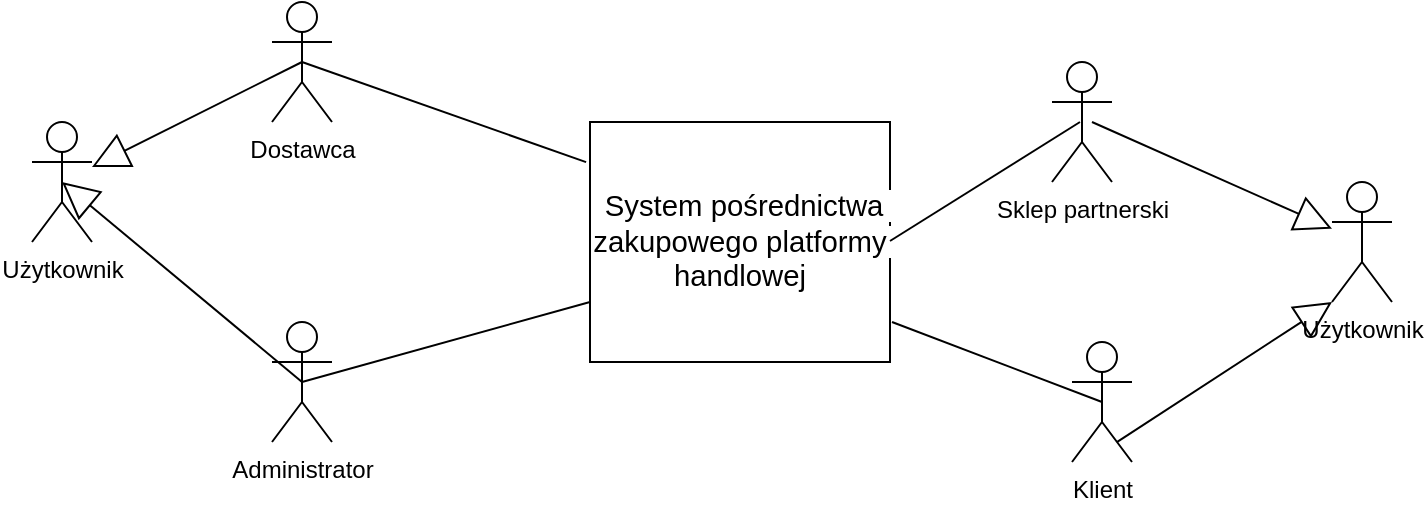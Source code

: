 <mxfile version="24.0.7" type="github">
  <diagram name="Strona-1" id="a5kQo_wBj7EuYgMKon16">
    <mxGraphModel dx="1117" dy="540" grid="1" gridSize="10" guides="1" tooltips="1" connect="1" arrows="1" fold="1" page="1" pageScale="1" pageWidth="827" pageHeight="1169" math="0" shadow="0">
      <root>
        <mxCell id="0" />
        <mxCell id="1" parent="0" />
        <mxCell id="TodrPXdrXV3LAKytXEL5-1" value="&lt;span style=&quot;-webkit-user-drag: none; -webkit-tap-highlight-color: transparent; margin: 0px; padding: 0px; user-select: text; font-family: Calibri, Calibri_EmbeddedFont, Calibri_MSFontService, sans-serif; font-size: 14.667px; font-variant-ligatures: none; text-align: left; white-space-collapse: preserve; background-color: rgb(255, 255, 255);&quot; class=&quot;NormalTextRun SCXW131485876 BCX0&quot;&gt; System&lt;/span&gt;&lt;span style=&quot;-webkit-user-drag: none; -webkit-tap-highlight-color: transparent; margin: 0px; padding: 0px; user-select: text; font-family: Calibri, Calibri_EmbeddedFont, Calibri_MSFontService, sans-serif; font-size: 14.667px; font-variant-ligatures: none; text-align: left; white-space-collapse: preserve; background-color: rgb(255, 255, 255);&quot; class=&quot;NormalTextRun SCXW131485876 BCX0&quot;&gt; pośrednictwa zakupowego&lt;/span&gt;&lt;span style=&quot;-webkit-user-drag: none; -webkit-tap-highlight-color: transparent; margin: 0px; padding: 0px; user-select: text; font-family: Calibri, Calibri_EmbeddedFont, Calibri_MSFontService, sans-serif; font-size: 14.667px; font-variant-ligatures: none; text-align: left; white-space-collapse: preserve; background-color: rgb(255, 255, 255);&quot; class=&quot;NormalTextRun SCXW131485876 BCX0&quot;&gt; platformy handlowej&lt;/span&gt;" style="rounded=0;whiteSpace=wrap;html=1;" parent="1" vertex="1">
          <mxGeometry x="339" y="320" width="150" height="120" as="geometry" />
        </mxCell>
        <mxCell id="qRvy4Rh8V-49eXm2t0Ph-1" value="Sklep partnerski" style="shape=umlActor;verticalLabelPosition=bottom;verticalAlign=top;html=1;outlineConnect=0;" parent="1" vertex="1">
          <mxGeometry x="570" y="290" width="30" height="60" as="geometry" />
        </mxCell>
        <mxCell id="qRvy4Rh8V-49eXm2t0Ph-2" value="" style="endArrow=none;html=1;rounded=0;entryX=0.5;entryY=0.5;entryDx=0;entryDy=0;entryPerimeter=0;" parent="1" edge="1">
          <mxGeometry width="50" height="50" relative="1" as="geometry">
            <mxPoint x="489" y="379.5" as="sourcePoint" />
            <mxPoint x="584" y="320" as="targetPoint" />
          </mxGeometry>
        </mxCell>
        <mxCell id="EvXS0OfCv58wNZCV0QsM-1" value="Dostawca" style="shape=umlActor;verticalLabelPosition=bottom;verticalAlign=top;html=1;outlineConnect=0;" vertex="1" parent="1">
          <mxGeometry x="180" y="260" width="30" height="60" as="geometry" />
        </mxCell>
        <mxCell id="qRvy4Rh8V-49eXm2t0Ph-3" value="" style="endArrow=block;endSize=16;endFill=0;html=1;rounded=0;" edge="1" parent="1" target="qRvy4Rh8V-49eXm2t0Ph-4">
          <mxGeometry width="160" relative="1" as="geometry">
            <mxPoint x="590" y="320" as="sourcePoint" />
            <mxPoint x="660" y="350" as="targetPoint" />
          </mxGeometry>
        </mxCell>
        <mxCell id="EvXS0OfCv58wNZCV0QsM-5" value="Administrator" style="shape=umlActor;verticalLabelPosition=bottom;verticalAlign=top;html=1;outlineConnect=0;" vertex="1" parent="1">
          <mxGeometry x="180" y="420" width="30" height="60" as="geometry" />
        </mxCell>
        <mxCell id="qRvy4Rh8V-49eXm2t0Ph-4" value="Użytkownik" style="shape=umlActor;verticalLabelPosition=bottom;verticalAlign=top;html=1;" vertex="1" parent="1">
          <mxGeometry x="710" y="350" width="30" height="60" as="geometry" />
        </mxCell>
        <mxCell id="EvXS0OfCv58wNZCV0QsM-7" value="" style="endArrow=none;html=1;rounded=0;exitX=0.5;exitY=0.5;exitDx=0;exitDy=0;exitPerimeter=0;entryX=-0.013;entryY=0.167;entryDx=0;entryDy=0;entryPerimeter=0;" edge="1" parent="1" source="EvXS0OfCv58wNZCV0QsM-1" target="TodrPXdrXV3LAKytXEL5-1">
          <mxGeometry width="50" height="50" relative="1" as="geometry">
            <mxPoint x="390" y="430" as="sourcePoint" />
            <mxPoint x="440" y="380" as="targetPoint" />
          </mxGeometry>
        </mxCell>
        <mxCell id="qRvy4Rh8V-49eXm2t0Ph-5" value="Klient" style="shape=umlActor;verticalLabelPosition=bottom;verticalAlign=top;html=1;" vertex="1" parent="1">
          <mxGeometry x="580" y="430" width="30" height="60" as="geometry" />
        </mxCell>
        <mxCell id="EvXS0OfCv58wNZCV0QsM-8" value="" style="endArrow=none;html=1;rounded=0;exitX=0.5;exitY=0.5;exitDx=0;exitDy=0;exitPerimeter=0;entryX=0;entryY=0.75;entryDx=0;entryDy=0;" edge="1" parent="1" source="EvXS0OfCv58wNZCV0QsM-5" target="TodrPXdrXV3LAKytXEL5-1">
          <mxGeometry width="50" height="50" relative="1" as="geometry">
            <mxPoint x="390" y="430" as="sourcePoint" />
            <mxPoint x="440" y="380" as="targetPoint" />
          </mxGeometry>
        </mxCell>
        <mxCell id="qRvy4Rh8V-49eXm2t0Ph-13" value="" style="endArrow=none;html=1;rounded=0;entryX=0.5;entryY=0.5;entryDx=0;entryDy=0;entryPerimeter=0;" edge="1" parent="1" target="qRvy4Rh8V-49eXm2t0Ph-5">
          <mxGeometry width="50" height="50" relative="1" as="geometry">
            <mxPoint x="490" y="420" as="sourcePoint" />
            <mxPoint x="520" y="450" as="targetPoint" />
          </mxGeometry>
        </mxCell>
        <mxCell id="EvXS0OfCv58wNZCV0QsM-9" value="Użytkownik" style="shape=umlActor;verticalLabelPosition=bottom;verticalAlign=top;html=1;outlineConnect=0;" vertex="1" parent="1">
          <mxGeometry x="60" y="320" width="30" height="60" as="geometry" />
        </mxCell>
        <mxCell id="qRvy4Rh8V-49eXm2t0Ph-14" value="" style="endArrow=block;endSize=16;endFill=0;html=1;rounded=0;entryX=0;entryY=1;entryDx=0;entryDy=0;entryPerimeter=0;exitX=0.748;exitY=0.835;exitDx=0;exitDy=0;exitPerimeter=0;" edge="1" parent="1" source="qRvy4Rh8V-49eXm2t0Ph-5" target="qRvy4Rh8V-49eXm2t0Ph-4">
          <mxGeometry width="160" relative="1" as="geometry">
            <mxPoint x="640" y="490" as="sourcePoint" />
            <mxPoint x="760" y="543" as="targetPoint" />
          </mxGeometry>
        </mxCell>
        <mxCell id="EvXS0OfCv58wNZCV0QsM-15" value="" style="endArrow=block;endSize=16;endFill=0;html=1;rounded=0;exitX=0.5;exitY=0.5;exitDx=0;exitDy=0;exitPerimeter=0;entryX=0.5;entryY=0.5;entryDx=0;entryDy=0;entryPerimeter=0;" edge="1" parent="1" source="EvXS0OfCv58wNZCV0QsM-5" target="EvXS0OfCv58wNZCV0QsM-9">
          <mxGeometry width="160" relative="1" as="geometry">
            <mxPoint x="230" y="390" as="sourcePoint" />
            <mxPoint x="390" y="390" as="targetPoint" />
          </mxGeometry>
        </mxCell>
        <mxCell id="EvXS0OfCv58wNZCV0QsM-16" value="" style="endArrow=block;endSize=16;endFill=0;html=1;rounded=0;exitX=0.5;exitY=0.5;exitDx=0;exitDy=0;exitPerimeter=0;" edge="1" parent="1" source="EvXS0OfCv58wNZCV0QsM-1" target="EvXS0OfCv58wNZCV0QsM-9">
          <mxGeometry width="160" relative="1" as="geometry">
            <mxPoint x="230" y="390" as="sourcePoint" />
            <mxPoint x="390" y="390" as="targetPoint" />
          </mxGeometry>
        </mxCell>
      </root>
    </mxGraphModel>
  </diagram>
</mxfile>
